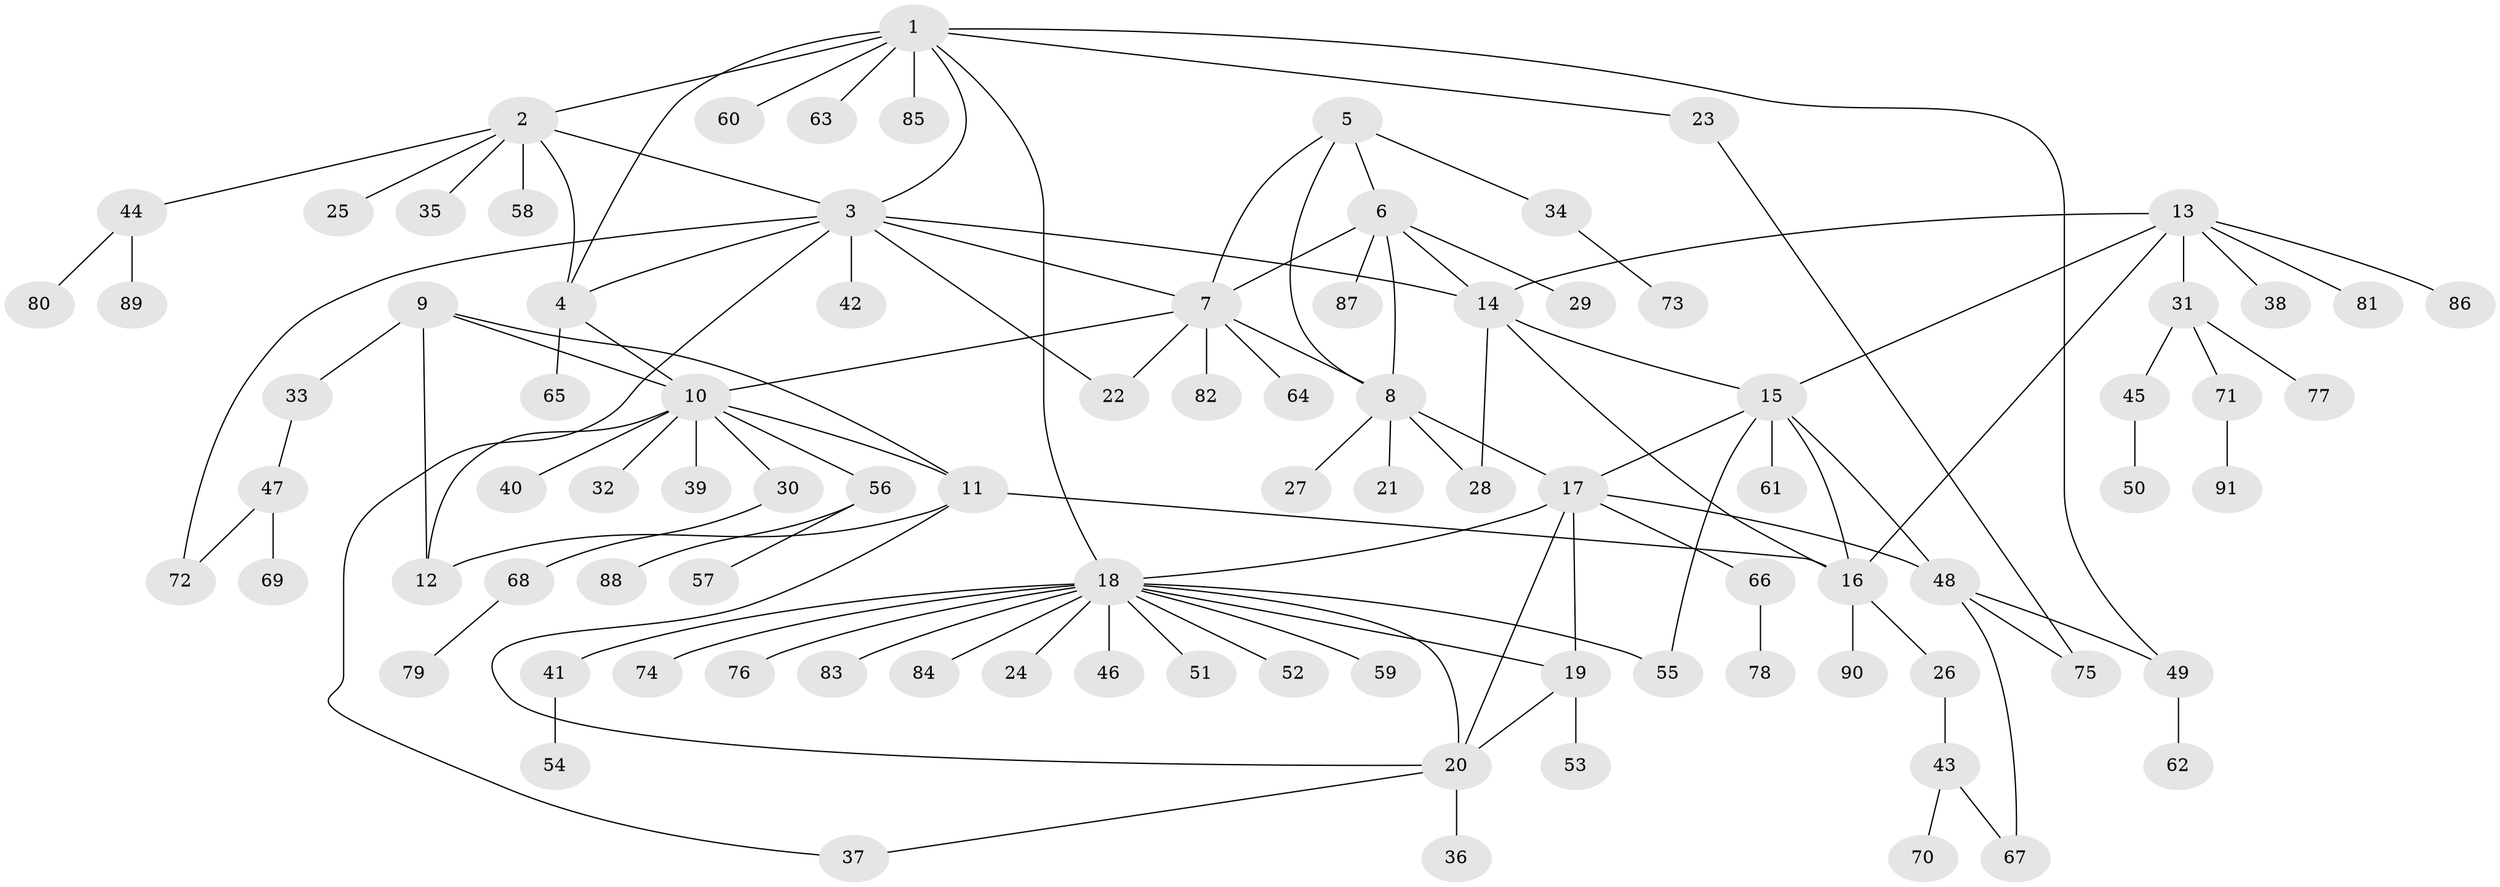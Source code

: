 // coarse degree distribution, {9: 0.029411764705882353, 11: 0.014705882352941176, 8: 0.029411764705882353, 5: 0.029411764705882353, 4: 0.029411764705882353, 10: 0.029411764705882353, 3: 0.014705882352941176, 6: 0.029411764705882353, 13: 0.014705882352941176, 1: 0.6029411764705882, 2: 0.17647058823529413}
// Generated by graph-tools (version 1.1) at 2025/24/03/03/25 07:24:11]
// undirected, 91 vertices, 120 edges
graph export_dot {
graph [start="1"]
  node [color=gray90,style=filled];
  1;
  2;
  3;
  4;
  5;
  6;
  7;
  8;
  9;
  10;
  11;
  12;
  13;
  14;
  15;
  16;
  17;
  18;
  19;
  20;
  21;
  22;
  23;
  24;
  25;
  26;
  27;
  28;
  29;
  30;
  31;
  32;
  33;
  34;
  35;
  36;
  37;
  38;
  39;
  40;
  41;
  42;
  43;
  44;
  45;
  46;
  47;
  48;
  49;
  50;
  51;
  52;
  53;
  54;
  55;
  56;
  57;
  58;
  59;
  60;
  61;
  62;
  63;
  64;
  65;
  66;
  67;
  68;
  69;
  70;
  71;
  72;
  73;
  74;
  75;
  76;
  77;
  78;
  79;
  80;
  81;
  82;
  83;
  84;
  85;
  86;
  87;
  88;
  89;
  90;
  91;
  1 -- 2;
  1 -- 3;
  1 -- 4;
  1 -- 18;
  1 -- 23;
  1 -- 49;
  1 -- 60;
  1 -- 63;
  1 -- 85;
  2 -- 3;
  2 -- 4;
  2 -- 25;
  2 -- 35;
  2 -- 44;
  2 -- 58;
  3 -- 4;
  3 -- 7;
  3 -- 14;
  3 -- 22;
  3 -- 37;
  3 -- 42;
  3 -- 72;
  4 -- 10;
  4 -- 65;
  5 -- 6;
  5 -- 7;
  5 -- 8;
  5 -- 34;
  6 -- 7;
  6 -- 8;
  6 -- 14;
  6 -- 29;
  6 -- 87;
  7 -- 8;
  7 -- 10;
  7 -- 22;
  7 -- 64;
  7 -- 82;
  8 -- 17;
  8 -- 21;
  8 -- 27;
  8 -- 28;
  9 -- 10;
  9 -- 11;
  9 -- 12;
  9 -- 33;
  10 -- 11;
  10 -- 12;
  10 -- 30;
  10 -- 32;
  10 -- 39;
  10 -- 40;
  10 -- 56;
  11 -- 12;
  11 -- 16;
  11 -- 20;
  13 -- 14;
  13 -- 15;
  13 -- 16;
  13 -- 31;
  13 -- 38;
  13 -- 81;
  13 -- 86;
  14 -- 15;
  14 -- 16;
  14 -- 28;
  15 -- 16;
  15 -- 17;
  15 -- 48;
  15 -- 55;
  15 -- 61;
  16 -- 26;
  16 -- 90;
  17 -- 18;
  17 -- 19;
  17 -- 20;
  17 -- 48;
  17 -- 66;
  18 -- 19;
  18 -- 20;
  18 -- 24;
  18 -- 41;
  18 -- 46;
  18 -- 51;
  18 -- 52;
  18 -- 55;
  18 -- 59;
  18 -- 74;
  18 -- 76;
  18 -- 83;
  18 -- 84;
  19 -- 20;
  19 -- 53;
  20 -- 36;
  20 -- 37;
  23 -- 75;
  26 -- 43;
  30 -- 68;
  31 -- 45;
  31 -- 71;
  31 -- 77;
  33 -- 47;
  34 -- 73;
  41 -- 54;
  43 -- 67;
  43 -- 70;
  44 -- 80;
  44 -- 89;
  45 -- 50;
  47 -- 69;
  47 -- 72;
  48 -- 49;
  48 -- 67;
  48 -- 75;
  49 -- 62;
  56 -- 57;
  56 -- 88;
  66 -- 78;
  68 -- 79;
  71 -- 91;
}
